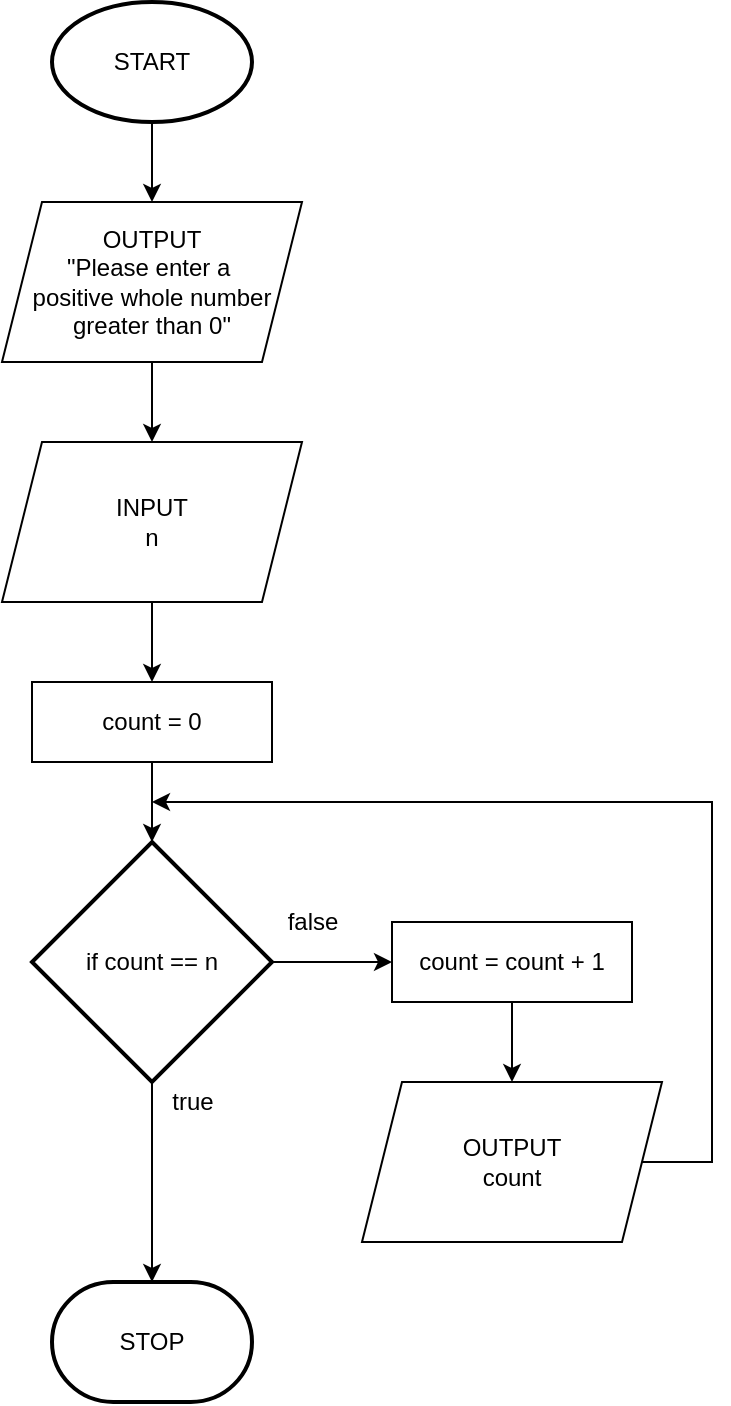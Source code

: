 <mxfile version="16.6.1" type="github">
  <diagram id="C5RBs43oDa-KdzZeNtuy" name="Page-1">
    <mxGraphModel dx="1009" dy="719" grid="1" gridSize="10" guides="1" tooltips="1" connect="1" arrows="1" fold="1" page="1" pageScale="1" pageWidth="827" pageHeight="1169" math="0" shadow="0">
      <root>
        <mxCell id="WIyWlLk6GJQsqaUBKTNV-0" />
        <mxCell id="WIyWlLk6GJQsqaUBKTNV-1" parent="WIyWlLk6GJQsqaUBKTNV-0" />
        <mxCell id="lRI2vzpQ_FFEXAcsRBNS-16" style="edgeStyle=orthogonalEdgeStyle;rounded=0;orthogonalLoop=1;jettySize=auto;html=1;entryX=0.5;entryY=0;entryDx=0;entryDy=0;" edge="1" parent="WIyWlLk6GJQsqaUBKTNV-1" source="lRI2vzpQ_FFEXAcsRBNS-0" target="lRI2vzpQ_FFEXAcsRBNS-2">
          <mxGeometry relative="1" as="geometry" />
        </mxCell>
        <mxCell id="lRI2vzpQ_FFEXAcsRBNS-0" value="START" style="strokeWidth=2;html=1;shape=mxgraph.flowchart.start_1;whiteSpace=wrap;" vertex="1" parent="WIyWlLk6GJQsqaUBKTNV-1">
          <mxGeometry x="350" y="60" width="100" height="60" as="geometry" />
        </mxCell>
        <mxCell id="lRI2vzpQ_FFEXAcsRBNS-1" value="STOP" style="strokeWidth=2;html=1;shape=mxgraph.flowchart.terminator;whiteSpace=wrap;" vertex="1" parent="WIyWlLk6GJQsqaUBKTNV-1">
          <mxGeometry x="350" y="700" width="100" height="60" as="geometry" />
        </mxCell>
        <mxCell id="lRI2vzpQ_FFEXAcsRBNS-17" style="edgeStyle=orthogonalEdgeStyle;rounded=0;orthogonalLoop=1;jettySize=auto;html=1;entryX=0.5;entryY=0;entryDx=0;entryDy=0;" edge="1" parent="WIyWlLk6GJQsqaUBKTNV-1" source="lRI2vzpQ_FFEXAcsRBNS-2" target="lRI2vzpQ_FFEXAcsRBNS-3">
          <mxGeometry relative="1" as="geometry" />
        </mxCell>
        <mxCell id="lRI2vzpQ_FFEXAcsRBNS-2" value="OUTPUT&lt;br&gt;&quot;Please enter a&amp;nbsp;&lt;br&gt;positive whole number&lt;br&gt;greater than 0&quot;" style="shape=parallelogram;perimeter=parallelogramPerimeter;whiteSpace=wrap;html=1;fixedSize=1;" vertex="1" parent="WIyWlLk6GJQsqaUBKTNV-1">
          <mxGeometry x="325" y="160" width="150" height="80" as="geometry" />
        </mxCell>
        <mxCell id="lRI2vzpQ_FFEXAcsRBNS-18" style="edgeStyle=orthogonalEdgeStyle;rounded=0;orthogonalLoop=1;jettySize=auto;html=1;entryX=0.5;entryY=0;entryDx=0;entryDy=0;" edge="1" parent="WIyWlLk6GJQsqaUBKTNV-1" source="lRI2vzpQ_FFEXAcsRBNS-3" target="lRI2vzpQ_FFEXAcsRBNS-4">
          <mxGeometry relative="1" as="geometry" />
        </mxCell>
        <mxCell id="lRI2vzpQ_FFEXAcsRBNS-3" value="INPUT&lt;br&gt;n" style="shape=parallelogram;perimeter=parallelogramPerimeter;whiteSpace=wrap;html=1;fixedSize=1;" vertex="1" parent="WIyWlLk6GJQsqaUBKTNV-1">
          <mxGeometry x="325" y="280" width="150" height="80" as="geometry" />
        </mxCell>
        <mxCell id="lRI2vzpQ_FFEXAcsRBNS-9" style="edgeStyle=orthogonalEdgeStyle;rounded=0;orthogonalLoop=1;jettySize=auto;html=1;exitX=0.5;exitY=1;exitDx=0;exitDy=0;entryX=0.5;entryY=0;entryDx=0;entryDy=0;entryPerimeter=0;" edge="1" parent="WIyWlLk6GJQsqaUBKTNV-1" source="lRI2vzpQ_FFEXAcsRBNS-4" target="lRI2vzpQ_FFEXAcsRBNS-6">
          <mxGeometry relative="1" as="geometry" />
        </mxCell>
        <mxCell id="lRI2vzpQ_FFEXAcsRBNS-4" value="count = 0" style="rounded=0;whiteSpace=wrap;html=1;" vertex="1" parent="WIyWlLk6GJQsqaUBKTNV-1">
          <mxGeometry x="340" y="400" width="120" height="40" as="geometry" />
        </mxCell>
        <mxCell id="lRI2vzpQ_FFEXAcsRBNS-5" style="edgeStyle=orthogonalEdgeStyle;rounded=0;orthogonalLoop=1;jettySize=auto;html=1;exitX=0.5;exitY=1;exitDx=0;exitDy=0;" edge="1" parent="WIyWlLk6GJQsqaUBKTNV-1" source="lRI2vzpQ_FFEXAcsRBNS-4" target="lRI2vzpQ_FFEXAcsRBNS-4">
          <mxGeometry relative="1" as="geometry" />
        </mxCell>
        <mxCell id="lRI2vzpQ_FFEXAcsRBNS-7" style="edgeStyle=orthogonalEdgeStyle;rounded=0;orthogonalLoop=1;jettySize=auto;html=1;entryX=0.5;entryY=0;entryDx=0;entryDy=0;entryPerimeter=0;" edge="1" parent="WIyWlLk6GJQsqaUBKTNV-1" source="lRI2vzpQ_FFEXAcsRBNS-6" target="lRI2vzpQ_FFEXAcsRBNS-1">
          <mxGeometry relative="1" as="geometry" />
        </mxCell>
        <mxCell id="lRI2vzpQ_FFEXAcsRBNS-11" style="edgeStyle=orthogonalEdgeStyle;rounded=0;orthogonalLoop=1;jettySize=auto;html=1;" edge="1" parent="WIyWlLk6GJQsqaUBKTNV-1" source="lRI2vzpQ_FFEXAcsRBNS-6" target="lRI2vzpQ_FFEXAcsRBNS-10">
          <mxGeometry relative="1" as="geometry" />
        </mxCell>
        <mxCell id="lRI2vzpQ_FFEXAcsRBNS-6" value="if count == n" style="strokeWidth=2;html=1;shape=mxgraph.flowchart.decision;whiteSpace=wrap;" vertex="1" parent="WIyWlLk6GJQsqaUBKTNV-1">
          <mxGeometry x="340" y="480" width="120" height="120" as="geometry" />
        </mxCell>
        <mxCell id="lRI2vzpQ_FFEXAcsRBNS-8" value="true" style="text;html=1;align=center;verticalAlign=middle;resizable=0;points=[];autosize=1;strokeColor=none;fillColor=none;" vertex="1" parent="WIyWlLk6GJQsqaUBKTNV-1">
          <mxGeometry x="400" y="600" width="40" height="20" as="geometry" />
        </mxCell>
        <mxCell id="lRI2vzpQ_FFEXAcsRBNS-14" style="edgeStyle=orthogonalEdgeStyle;rounded=0;orthogonalLoop=1;jettySize=auto;html=1;entryX=0.5;entryY=0;entryDx=0;entryDy=0;" edge="1" parent="WIyWlLk6GJQsqaUBKTNV-1" source="lRI2vzpQ_FFEXAcsRBNS-10" target="lRI2vzpQ_FFEXAcsRBNS-13">
          <mxGeometry relative="1" as="geometry" />
        </mxCell>
        <mxCell id="lRI2vzpQ_FFEXAcsRBNS-10" value="count = count + 1" style="rounded=0;whiteSpace=wrap;html=1;" vertex="1" parent="WIyWlLk6GJQsqaUBKTNV-1">
          <mxGeometry x="520" y="520" width="120" height="40" as="geometry" />
        </mxCell>
        <mxCell id="lRI2vzpQ_FFEXAcsRBNS-12" value="false" style="text;html=1;align=center;verticalAlign=middle;resizable=0;points=[];autosize=1;strokeColor=none;fillColor=none;" vertex="1" parent="WIyWlLk6GJQsqaUBKTNV-1">
          <mxGeometry x="460" y="510" width="40" height="20" as="geometry" />
        </mxCell>
        <mxCell id="lRI2vzpQ_FFEXAcsRBNS-15" style="edgeStyle=orthogonalEdgeStyle;rounded=0;orthogonalLoop=1;jettySize=auto;html=1;" edge="1" parent="WIyWlLk6GJQsqaUBKTNV-1" source="lRI2vzpQ_FFEXAcsRBNS-13">
          <mxGeometry relative="1" as="geometry">
            <mxPoint x="400" y="460" as="targetPoint" />
            <Array as="points">
              <mxPoint x="680" y="640" />
              <mxPoint x="680" y="460" />
            </Array>
          </mxGeometry>
        </mxCell>
        <mxCell id="lRI2vzpQ_FFEXAcsRBNS-13" value="OUTPUT&lt;br&gt;count" style="shape=parallelogram;perimeter=parallelogramPerimeter;whiteSpace=wrap;html=1;fixedSize=1;" vertex="1" parent="WIyWlLk6GJQsqaUBKTNV-1">
          <mxGeometry x="505" y="600" width="150" height="80" as="geometry" />
        </mxCell>
      </root>
    </mxGraphModel>
  </diagram>
</mxfile>
